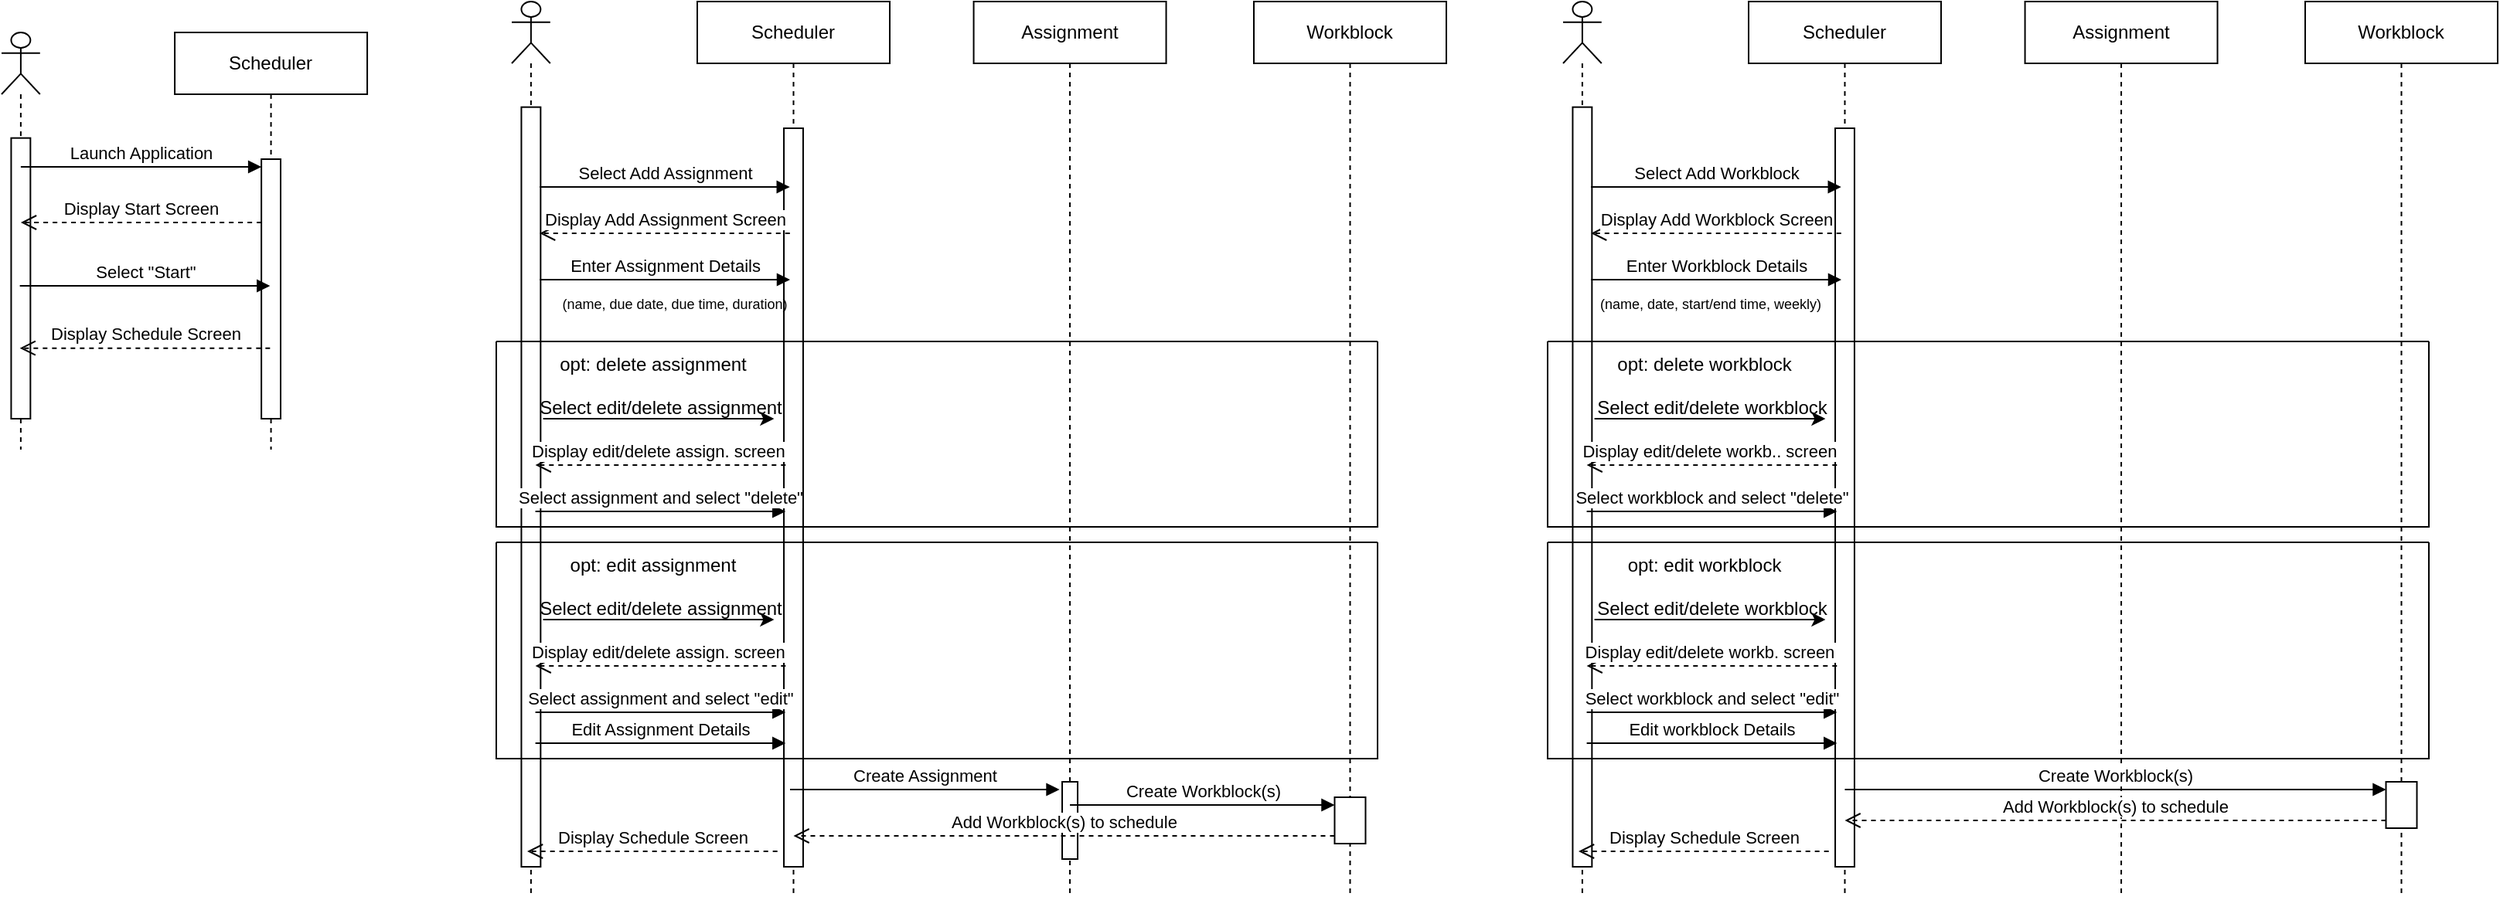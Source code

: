 <mxfile version="24.2.7" type="device">
  <diagram name="Page-1" id="2YBvvXClWsGukQMizWep">
    <mxGraphModel dx="1674" dy="746" grid="1" gridSize="10" guides="1" tooltips="1" connect="1" arrows="1" fold="1" page="1" pageScale="1" pageWidth="850" pageHeight="1100" math="0" shadow="0">
      <root>
        <mxCell id="0" />
        <mxCell id="1" parent="0" />
        <mxCell id="Hcf6vr90R9EzWCbe1ohg-1" value="" style="shape=umlLifeline;perimeter=lifelinePerimeter;whiteSpace=wrap;html=1;container=1;dropTarget=0;collapsible=0;recursiveResize=0;outlineConnect=0;portConstraint=eastwest;newEdgeStyle={&quot;curved&quot;:0,&quot;rounded&quot;:0};participant=umlActor;" vertex="1" parent="1">
          <mxGeometry x="70" y="40" width="24.9" height="270" as="geometry" />
        </mxCell>
        <mxCell id="Hcf6vr90R9EzWCbe1ohg-2" value="" style="html=1;points=[[0,0,0,0,5],[0,1,0,0,-5],[1,0,0,0,5],[1,1,0,0,-5]];perimeter=orthogonalPerimeter;outlineConnect=0;targetShapes=umlLifeline;portConstraint=eastwest;newEdgeStyle={&quot;curved&quot;:0,&quot;rounded&quot;:0};" vertex="1" parent="Hcf6vr90R9EzWCbe1ohg-1">
          <mxGeometry x="6.22" y="68.33" width="12.45" height="181.67" as="geometry" />
        </mxCell>
        <mxCell id="Hcf6vr90R9EzWCbe1ohg-3" value="Scheduler" style="shape=umlLifeline;perimeter=lifelinePerimeter;whiteSpace=wrap;html=1;container=1;dropTarget=0;collapsible=0;recursiveResize=0;outlineConnect=0;portConstraint=eastwest;newEdgeStyle={&quot;curved&quot;:0,&quot;rounded&quot;:0};" vertex="1" parent="1">
          <mxGeometry x="182.04" y="40" width="124.49" height="270" as="geometry" />
        </mxCell>
        <mxCell id="Hcf6vr90R9EzWCbe1ohg-4" value="" style="html=1;points=[[0,0,0,0,5],[0,1,0,0,-5],[1,0,0,0,5],[1,1,0,0,-5]];perimeter=orthogonalPerimeter;outlineConnect=0;targetShapes=umlLifeline;portConstraint=eastwest;newEdgeStyle={&quot;curved&quot;:0,&quot;rounded&quot;:0};" vertex="1" parent="Hcf6vr90R9EzWCbe1ohg-3">
          <mxGeometry x="56.02" y="82" width="12.45" height="168" as="geometry" />
        </mxCell>
        <mxCell id="Hcf6vr90R9EzWCbe1ohg-5" value="Select &quot;Start&quot;" style="html=1;verticalAlign=bottom;endArrow=block;curved=0;rounded=0;" edge="1" parent="1">
          <mxGeometry relative="1" as="geometry">
            <mxPoint x="81.827" y="204" as="sourcePoint" />
            <mxPoint x="243.663" y="204" as="targetPoint" />
          </mxGeometry>
        </mxCell>
        <mxCell id="Hcf6vr90R9EzWCbe1ohg-6" value="Display Schedule Screen" style="html=1;verticalAlign=bottom;endArrow=open;dashed=1;endSize=8;curved=0;rounded=0;" edge="1" parent="1">
          <mxGeometry relative="1" as="geometry">
            <mxPoint x="81.827" y="244.317" as="targetPoint" />
            <mxPoint x="243.663" y="244.317" as="sourcePoint" />
            <Array as="points">
              <mxPoint x="194.49" y="244.317" />
            </Array>
          </mxGeometry>
        </mxCell>
        <mxCell id="Hcf6vr90R9EzWCbe1ohg-7" value="Launch Application" style="html=1;verticalAlign=bottom;endArrow=block;curved=0;rounded=0;entryX=0;entryY=0;entryDx=0;entryDy=5;" edge="1" parent="1" source="Hcf6vr90R9EzWCbe1ohg-1" target="Hcf6vr90R9EzWCbe1ohg-4">
          <mxGeometry relative="1" as="geometry">
            <mxPoint x="231.837" y="497.833" as="sourcePoint" />
          </mxGeometry>
        </mxCell>
        <mxCell id="Hcf6vr90R9EzWCbe1ohg-8" value="Display Start Screen" style="html=1;verticalAlign=bottom;endArrow=open;dashed=1;endSize=8;curved=0;rounded=0;" edge="1" parent="1" source="Hcf6vr90R9EzWCbe1ohg-4" target="Hcf6vr90R9EzWCbe1ohg-1">
          <mxGeometry relative="1" as="geometry">
            <mxPoint x="318.98" y="532.0" as="targetPoint" />
            <Array as="points">
              <mxPoint x="194.49" y="163.0" />
            </Array>
          </mxGeometry>
        </mxCell>
        <mxCell id="Hcf6vr90R9EzWCbe1ohg-9" value="" style="shape=umlLifeline;perimeter=lifelinePerimeter;whiteSpace=wrap;html=1;container=1;dropTarget=0;collapsible=0;recursiveResize=0;outlineConnect=0;portConstraint=eastwest;newEdgeStyle={&quot;curved&quot;:0,&quot;rounded&quot;:0};participant=umlActor;" vertex="1" parent="1">
          <mxGeometry x="400" y="20" width="24.9" height="580" as="geometry" />
        </mxCell>
        <mxCell id="Hcf6vr90R9EzWCbe1ohg-10" value="" style="html=1;points=[[0,0,0,0,5],[0,1,0,0,-5],[1,0,0,0,5],[1,1,0,0,-5]];perimeter=orthogonalPerimeter;outlineConnect=0;targetShapes=umlLifeline;portConstraint=eastwest;newEdgeStyle={&quot;curved&quot;:0,&quot;rounded&quot;:0};" vertex="1" parent="Hcf6vr90R9EzWCbe1ohg-9">
          <mxGeometry x="6.22" y="68.33" width="12.45" height="491.67" as="geometry" />
        </mxCell>
        <mxCell id="Hcf6vr90R9EzWCbe1ohg-11" value="Workblock" style="shape=umlLifeline;perimeter=lifelinePerimeter;whiteSpace=wrap;html=1;container=1;dropTarget=0;collapsible=0;recursiveResize=0;outlineConnect=0;portConstraint=eastwest;newEdgeStyle={&quot;curved&quot;:0,&quot;rounded&quot;:0};" vertex="1" parent="1">
          <mxGeometry x="880" y="20" width="124.49" height="580" as="geometry" />
        </mxCell>
        <mxCell id="Hcf6vr90R9EzWCbe1ohg-12" value="" style="html=1;points=[[0,0,0,0,5],[0,1,0,0,-5],[1,0,0,0,5],[1,1,0,0,-5]];perimeter=orthogonalPerimeter;outlineConnect=0;targetShapes=umlLifeline;portConstraint=eastwest;newEdgeStyle={&quot;curved&quot;:0,&quot;rounded&quot;:0};" vertex="1" parent="Hcf6vr90R9EzWCbe1ohg-11">
          <mxGeometry x="52.24" y="515" width="20" height="30" as="geometry" />
        </mxCell>
        <mxCell id="Hcf6vr90R9EzWCbe1ohg-13" value="Assignment" style="shape=umlLifeline;perimeter=lifelinePerimeter;whiteSpace=wrap;html=1;container=1;dropTarget=0;collapsible=0;recursiveResize=0;outlineConnect=0;portConstraint=eastwest;newEdgeStyle={&quot;curved&quot;:0,&quot;rounded&quot;:0};" vertex="1" parent="1">
          <mxGeometry x="698.78" y="20" width="124.49" height="580" as="geometry" />
        </mxCell>
        <mxCell id="Hcf6vr90R9EzWCbe1ohg-14" value="" style="html=1;points=[[0,0,0,0,5],[0,1,0,0,-5],[1,0,0,0,5],[1,1,0,0,-5]];perimeter=orthogonalPerimeter;outlineConnect=0;targetShapes=umlLifeline;portConstraint=eastwest;newEdgeStyle={&quot;curved&quot;:0,&quot;rounded&quot;:0};" vertex="1" parent="Hcf6vr90R9EzWCbe1ohg-13">
          <mxGeometry x="57.24" y="505" width="10" height="50" as="geometry" />
        </mxCell>
        <mxCell id="Hcf6vr90R9EzWCbe1ohg-15" value="Scheduler" style="shape=umlLifeline;perimeter=lifelinePerimeter;whiteSpace=wrap;html=1;container=1;dropTarget=0;collapsible=0;recursiveResize=0;outlineConnect=0;portConstraint=eastwest;newEdgeStyle={&quot;curved&quot;:0,&quot;rounded&quot;:0};" vertex="1" parent="1">
          <mxGeometry x="520" y="20" width="124.49" height="580" as="geometry" />
        </mxCell>
        <mxCell id="Hcf6vr90R9EzWCbe1ohg-16" value="" style="html=1;points=[[0,0,0,0,5],[0,1,0,0,-5],[1,0,0,0,5],[1,1,0,0,-5]];perimeter=orthogonalPerimeter;outlineConnect=0;targetShapes=umlLifeline;portConstraint=eastwest;newEdgeStyle={&quot;curved&quot;:0,&quot;rounded&quot;:0};" vertex="1" parent="Hcf6vr90R9EzWCbe1ohg-15">
          <mxGeometry x="56.02" y="82" width="12.45" height="478" as="geometry" />
        </mxCell>
        <mxCell id="Hcf6vr90R9EzWCbe1ohg-17" value="Create Assignment" style="html=1;verticalAlign=bottom;endArrow=block;curved=0;rounded=0;entryX=0;entryY=0;entryDx=0;entryDy=5;" edge="1" parent="1">
          <mxGeometry relative="1" as="geometry">
            <mxPoint x="579.995" y="530" as="sourcePoint" />
            <mxPoint x="754.27" y="530" as="targetPoint" />
          </mxGeometry>
        </mxCell>
        <mxCell id="Hcf6vr90R9EzWCbe1ohg-18" value="Select Add Assignment" style="html=1;verticalAlign=bottom;endArrow=block;curved=0;rounded=0;" edge="1" parent="1">
          <mxGeometry relative="1" as="geometry">
            <mxPoint x="418.037" y="140" as="sourcePoint" />
            <mxPoint x="579.873" y="140" as="targetPoint" />
          </mxGeometry>
        </mxCell>
        <mxCell id="Hcf6vr90R9EzWCbe1ohg-19" value="Enter Assignment Details" style="html=1;verticalAlign=bottom;endArrow=block;curved=0;rounded=0;" edge="1" parent="1">
          <mxGeometry relative="1" as="geometry">
            <mxPoint x="418.159" y="200" as="sourcePoint" />
            <mxPoint x="579.996" y="200" as="targetPoint" />
          </mxGeometry>
        </mxCell>
        <mxCell id="Hcf6vr90R9EzWCbe1ohg-20" value="Display Add Assignment Screen" style="html=1;verticalAlign=bottom;endArrow=open;dashed=1;endSize=8;curved=0;rounded=0;" edge="1" parent="1">
          <mxGeometry relative="1" as="geometry">
            <mxPoint x="418.037" y="170" as="targetPoint" />
            <mxPoint x="579.873" y="170" as="sourcePoint" />
          </mxGeometry>
        </mxCell>
        <mxCell id="Hcf6vr90R9EzWCbe1ohg-21" value="Create Workblock(s)" style="html=1;verticalAlign=bottom;endArrow=block;curved=0;rounded=0;entryX=0;entryY=0;entryDx=0;entryDy=5;" edge="1" parent="1" source="Hcf6vr90R9EzWCbe1ohg-13" target="Hcf6vr90R9EzWCbe1ohg-12">
          <mxGeometry relative="1" as="geometry">
            <mxPoint x="870" y="345" as="sourcePoint" />
          </mxGeometry>
        </mxCell>
        <mxCell id="Hcf6vr90R9EzWCbe1ohg-22" value="Add Workblock(s) to schedule" style="html=1;verticalAlign=bottom;endArrow=open;dashed=1;endSize=8;curved=0;rounded=0;exitX=0;exitY=1;exitDx=0;exitDy=-5;" edge="1" parent="1" source="Hcf6vr90R9EzWCbe1ohg-12" target="Hcf6vr90R9EzWCbe1ohg-15">
          <mxGeometry relative="1" as="geometry">
            <mxPoint x="870" y="415" as="targetPoint" />
          </mxGeometry>
        </mxCell>
        <mxCell id="Hcf6vr90R9EzWCbe1ohg-23" value="&lt;font style=&quot;font-size: 9px;&quot;&gt;(name, due date, due time, duration)&lt;/font&gt;" style="text;html=1;align=center;verticalAlign=middle;resizable=0;points=[];autosize=1;strokeColor=none;fillColor=none;" vertex="1" parent="1">
          <mxGeometry x="420" y="200" width="170" height="30" as="geometry" />
        </mxCell>
        <mxCell id="Hcf6vr90R9EzWCbe1ohg-24" value="" style="swimlane;startSize=0;" vertex="1" parent="1">
          <mxGeometry x="390" y="370" width="570" height="140" as="geometry" />
        </mxCell>
        <mxCell id="Hcf6vr90R9EzWCbe1ohg-25" value="opt: edit assignment" style="text;html=1;align=center;verticalAlign=middle;resizable=0;points=[];autosize=1;strokeColor=none;fillColor=none;" vertex="1" parent="Hcf6vr90R9EzWCbe1ohg-24">
          <mxGeometry x="36.22" width="130" height="30" as="geometry" />
        </mxCell>
        <mxCell id="Hcf6vr90R9EzWCbe1ohg-26" value="" style="endArrow=classic;html=1;rounded=0;" edge="1" parent="Hcf6vr90R9EzWCbe1ohg-24">
          <mxGeometry width="50" height="50" relative="1" as="geometry">
            <mxPoint x="30.3" y="50.005" as="sourcePoint" />
            <mxPoint x="179.69" y="50.005" as="targetPoint" />
          </mxGeometry>
        </mxCell>
        <mxCell id="Hcf6vr90R9EzWCbe1ohg-27" value="Select edit/delete assignment" style="text;html=1;align=center;verticalAlign=middle;resizable=0;points=[];autosize=1;strokeColor=none;fillColor=none;" vertex="1" parent="Hcf6vr90R9EzWCbe1ohg-24">
          <mxGeometry x="16.22" y="28" width="180" height="30" as="geometry" />
        </mxCell>
        <mxCell id="Hcf6vr90R9EzWCbe1ohg-28" value="Display edit/delete assign. screen&amp;nbsp;" style="html=1;verticalAlign=bottom;endArrow=open;dashed=1;endSize=8;curved=0;rounded=0;" edge="1" parent="Hcf6vr90R9EzWCbe1ohg-24">
          <mxGeometry relative="1" as="geometry">
            <mxPoint x="25.299" y="80" as="targetPoint" />
            <mxPoint x="187.136" y="80" as="sourcePoint" />
          </mxGeometry>
        </mxCell>
        <mxCell id="Hcf6vr90R9EzWCbe1ohg-29" value="Select assignment and select &quot;edit&quot;" style="html=1;verticalAlign=bottom;endArrow=block;curved=0;rounded=0;" edge="1" parent="Hcf6vr90R9EzWCbe1ohg-24">
          <mxGeometry relative="1" as="geometry">
            <mxPoint x="25.299" y="110" as="sourcePoint" />
            <mxPoint x="187.136" y="110" as="targetPoint" />
          </mxGeometry>
        </mxCell>
        <mxCell id="Hcf6vr90R9EzWCbe1ohg-30" value="Edit Assignment Details" style="html=1;verticalAlign=bottom;endArrow=block;curved=0;rounded=0;" edge="1" parent="Hcf6vr90R9EzWCbe1ohg-24">
          <mxGeometry relative="1" as="geometry">
            <mxPoint x="25.299" y="130" as="sourcePoint" />
            <mxPoint x="187.136" y="130" as="targetPoint" />
          </mxGeometry>
        </mxCell>
        <mxCell id="Hcf6vr90R9EzWCbe1ohg-31" value="" style="swimlane;startSize=0;" vertex="1" parent="1">
          <mxGeometry x="390" y="240" width="570" height="120" as="geometry" />
        </mxCell>
        <mxCell id="Hcf6vr90R9EzWCbe1ohg-32" value="opt: delete assignment" style="text;html=1;align=center;verticalAlign=middle;resizable=0;points=[];autosize=1;strokeColor=none;fillColor=none;" vertex="1" parent="Hcf6vr90R9EzWCbe1ohg-31">
          <mxGeometry x="31.22" width="140" height="30" as="geometry" />
        </mxCell>
        <mxCell id="Hcf6vr90R9EzWCbe1ohg-33" value="" style="endArrow=classic;html=1;rounded=0;" edge="1" parent="Hcf6vr90R9EzWCbe1ohg-31">
          <mxGeometry width="50" height="50" relative="1" as="geometry">
            <mxPoint x="30.3" y="50.005" as="sourcePoint" />
            <mxPoint x="179.69" y="50.005" as="targetPoint" />
          </mxGeometry>
        </mxCell>
        <mxCell id="Hcf6vr90R9EzWCbe1ohg-34" value="Select edit/delete assignment" style="text;html=1;align=center;verticalAlign=middle;resizable=0;points=[];autosize=1;strokeColor=none;fillColor=none;" vertex="1" parent="Hcf6vr90R9EzWCbe1ohg-31">
          <mxGeometry x="16.22" y="28" width="180" height="30" as="geometry" />
        </mxCell>
        <mxCell id="Hcf6vr90R9EzWCbe1ohg-35" value="Display edit/delete assign. screen&amp;nbsp;" style="html=1;verticalAlign=bottom;endArrow=open;dashed=1;endSize=8;curved=0;rounded=0;" edge="1" parent="Hcf6vr90R9EzWCbe1ohg-31">
          <mxGeometry relative="1" as="geometry">
            <mxPoint x="25.299" y="80" as="targetPoint" />
            <mxPoint x="187.136" y="80" as="sourcePoint" />
          </mxGeometry>
        </mxCell>
        <mxCell id="Hcf6vr90R9EzWCbe1ohg-36" value="Select assignment and select &quot;delete&quot;" style="html=1;verticalAlign=bottom;endArrow=block;curved=0;rounded=0;" edge="1" parent="Hcf6vr90R9EzWCbe1ohg-31">
          <mxGeometry relative="1" as="geometry">
            <mxPoint x="25.299" y="110" as="sourcePoint" />
            <mxPoint x="187.136" y="110" as="targetPoint" />
          </mxGeometry>
        </mxCell>
        <mxCell id="Hcf6vr90R9EzWCbe1ohg-37" value="Display Schedule Screen" style="html=1;verticalAlign=bottom;endArrow=open;dashed=1;endSize=8;curved=0;rounded=0;" edge="1" parent="1">
          <mxGeometry relative="1" as="geometry">
            <mxPoint x="409.999" y="570" as="targetPoint" />
            <mxPoint x="571.836" y="570" as="sourcePoint" />
          </mxGeometry>
        </mxCell>
        <mxCell id="Hcf6vr90R9EzWCbe1ohg-38" value="" style="shape=umlLifeline;perimeter=lifelinePerimeter;whiteSpace=wrap;html=1;container=1;dropTarget=0;collapsible=0;recursiveResize=0;outlineConnect=0;portConstraint=eastwest;newEdgeStyle={&quot;curved&quot;:0,&quot;rounded&quot;:0};participant=umlActor;" vertex="1" parent="1">
          <mxGeometry x="1080" y="20" width="24.9" height="580" as="geometry" />
        </mxCell>
        <mxCell id="Hcf6vr90R9EzWCbe1ohg-39" value="" style="html=1;points=[[0,0,0,0,5],[0,1,0,0,-5],[1,0,0,0,5],[1,1,0,0,-5]];perimeter=orthogonalPerimeter;outlineConnect=0;targetShapes=umlLifeline;portConstraint=eastwest;newEdgeStyle={&quot;curved&quot;:0,&quot;rounded&quot;:0};" vertex="1" parent="Hcf6vr90R9EzWCbe1ohg-38">
          <mxGeometry x="6.22" y="68.33" width="12.45" height="491.67" as="geometry" />
        </mxCell>
        <mxCell id="Hcf6vr90R9EzWCbe1ohg-40" value="Workblock" style="shape=umlLifeline;perimeter=lifelinePerimeter;whiteSpace=wrap;html=1;container=1;dropTarget=0;collapsible=0;recursiveResize=0;outlineConnect=0;portConstraint=eastwest;newEdgeStyle={&quot;curved&quot;:0,&quot;rounded&quot;:0};" vertex="1" parent="1">
          <mxGeometry x="1560" y="20" width="124.49" height="580" as="geometry" />
        </mxCell>
        <mxCell id="Hcf6vr90R9EzWCbe1ohg-41" value="" style="html=1;points=[[0,0,0,0,5],[0,1,0,0,-5],[1,0,0,0,5],[1,1,0,0,-5]];perimeter=orthogonalPerimeter;outlineConnect=0;targetShapes=umlLifeline;portConstraint=eastwest;newEdgeStyle={&quot;curved&quot;:0,&quot;rounded&quot;:0};" vertex="1" parent="Hcf6vr90R9EzWCbe1ohg-40">
          <mxGeometry x="52.25" y="505" width="20" height="30" as="geometry" />
        </mxCell>
        <mxCell id="Hcf6vr90R9EzWCbe1ohg-42" value="Assignment" style="shape=umlLifeline;perimeter=lifelinePerimeter;whiteSpace=wrap;html=1;container=1;dropTarget=0;collapsible=0;recursiveResize=0;outlineConnect=0;portConstraint=eastwest;newEdgeStyle={&quot;curved&quot;:0,&quot;rounded&quot;:0};" vertex="1" parent="1">
          <mxGeometry x="1378.78" y="20" width="124.49" height="580" as="geometry" />
        </mxCell>
        <mxCell id="Hcf6vr90R9EzWCbe1ohg-43" value="Scheduler" style="shape=umlLifeline;perimeter=lifelinePerimeter;whiteSpace=wrap;html=1;container=1;dropTarget=0;collapsible=0;recursiveResize=0;outlineConnect=0;portConstraint=eastwest;newEdgeStyle={&quot;curved&quot;:0,&quot;rounded&quot;:0};" vertex="1" parent="1">
          <mxGeometry x="1200" y="20" width="124.49" height="580" as="geometry" />
        </mxCell>
        <mxCell id="Hcf6vr90R9EzWCbe1ohg-44" value="" style="html=1;points=[[0,0,0,0,5],[0,1,0,0,-5],[1,0,0,0,5],[1,1,0,0,-5]];perimeter=orthogonalPerimeter;outlineConnect=0;targetShapes=umlLifeline;portConstraint=eastwest;newEdgeStyle={&quot;curved&quot;:0,&quot;rounded&quot;:0};" vertex="1" parent="Hcf6vr90R9EzWCbe1ohg-43">
          <mxGeometry x="56.02" y="82" width="12.45" height="478" as="geometry" />
        </mxCell>
        <mxCell id="Hcf6vr90R9EzWCbe1ohg-45" value="Select Add Workblock" style="html=1;verticalAlign=bottom;endArrow=block;curved=0;rounded=0;" edge="1" parent="1">
          <mxGeometry relative="1" as="geometry">
            <mxPoint x="1098.037" y="140" as="sourcePoint" />
            <mxPoint x="1259.873" y="140" as="targetPoint" />
          </mxGeometry>
        </mxCell>
        <mxCell id="Hcf6vr90R9EzWCbe1ohg-46" value="Enter Workblock Details" style="html=1;verticalAlign=bottom;endArrow=block;curved=0;rounded=0;" edge="1" parent="1">
          <mxGeometry relative="1" as="geometry">
            <mxPoint x="1098.159" y="200" as="sourcePoint" />
            <mxPoint x="1259.996" y="200" as="targetPoint" />
          </mxGeometry>
        </mxCell>
        <mxCell id="Hcf6vr90R9EzWCbe1ohg-47" value="Display Add Workblock Screen" style="html=1;verticalAlign=bottom;endArrow=open;dashed=1;endSize=8;curved=0;rounded=0;" edge="1" parent="1">
          <mxGeometry relative="1" as="geometry">
            <mxPoint x="1098.037" y="170" as="targetPoint" />
            <mxPoint x="1259.873" y="170" as="sourcePoint" />
          </mxGeometry>
        </mxCell>
        <mxCell id="Hcf6vr90R9EzWCbe1ohg-48" value="Create Workblock(s)" style="html=1;verticalAlign=bottom;endArrow=block;curved=0;rounded=0;entryX=0;entryY=0;entryDx=0;entryDy=5;" edge="1" parent="1" source="Hcf6vr90R9EzWCbe1ohg-43" target="Hcf6vr90R9EzWCbe1ohg-41">
          <mxGeometry relative="1" as="geometry">
            <mxPoint x="1550" y="345" as="sourcePoint" />
          </mxGeometry>
        </mxCell>
        <mxCell id="Hcf6vr90R9EzWCbe1ohg-49" value="Add Workblock(s) to schedule" style="html=1;verticalAlign=bottom;endArrow=open;dashed=1;endSize=8;curved=0;rounded=0;exitX=0;exitY=1;exitDx=0;exitDy=-5;" edge="1" parent="1" source="Hcf6vr90R9EzWCbe1ohg-41" target="Hcf6vr90R9EzWCbe1ohg-43">
          <mxGeometry relative="1" as="geometry">
            <mxPoint x="1550" y="415" as="targetPoint" />
          </mxGeometry>
        </mxCell>
        <mxCell id="Hcf6vr90R9EzWCbe1ohg-50" value="&lt;font style=&quot;font-size: 9px;&quot;&gt;(name, date, start/end time, weekly)&lt;/font&gt;" style="text;html=1;align=center;verticalAlign=middle;resizable=0;points=[];autosize=1;strokeColor=none;fillColor=none;" vertex="1" parent="1">
          <mxGeometry x="1090" y="200" width="170" height="30" as="geometry" />
        </mxCell>
        <mxCell id="Hcf6vr90R9EzWCbe1ohg-51" value="" style="swimlane;startSize=0;" vertex="1" parent="1">
          <mxGeometry x="1070" y="370" width="570" height="140" as="geometry" />
        </mxCell>
        <mxCell id="Hcf6vr90R9EzWCbe1ohg-52" value="opt: edit workblock" style="text;html=1;align=center;verticalAlign=middle;resizable=0;points=[];autosize=1;strokeColor=none;fillColor=none;" vertex="1" parent="Hcf6vr90R9EzWCbe1ohg-51">
          <mxGeometry x="41.22" width="120" height="30" as="geometry" />
        </mxCell>
        <mxCell id="Hcf6vr90R9EzWCbe1ohg-53" value="" style="endArrow=classic;html=1;rounded=0;" edge="1" parent="Hcf6vr90R9EzWCbe1ohg-51">
          <mxGeometry width="50" height="50" relative="1" as="geometry">
            <mxPoint x="30.3" y="50.005" as="sourcePoint" />
            <mxPoint x="179.69" y="50.005" as="targetPoint" />
          </mxGeometry>
        </mxCell>
        <mxCell id="Hcf6vr90R9EzWCbe1ohg-54" value="Select edit/delete workblock" style="text;html=1;align=center;verticalAlign=middle;resizable=0;points=[];autosize=1;strokeColor=none;fillColor=none;" vertex="1" parent="Hcf6vr90R9EzWCbe1ohg-51">
          <mxGeometry x="21.22" y="28" width="170" height="30" as="geometry" />
        </mxCell>
        <mxCell id="Hcf6vr90R9EzWCbe1ohg-55" value="Display edit/delete workb. screen&amp;nbsp;" style="html=1;verticalAlign=bottom;endArrow=open;dashed=1;endSize=8;curved=0;rounded=0;" edge="1" parent="Hcf6vr90R9EzWCbe1ohg-51">
          <mxGeometry relative="1" as="geometry">
            <mxPoint x="25.299" y="80" as="targetPoint" />
            <mxPoint x="187.136" y="80" as="sourcePoint" />
          </mxGeometry>
        </mxCell>
        <mxCell id="Hcf6vr90R9EzWCbe1ohg-56" value="Select workblock and select &quot;edit&quot;" style="html=1;verticalAlign=bottom;endArrow=block;curved=0;rounded=0;" edge="1" parent="Hcf6vr90R9EzWCbe1ohg-51">
          <mxGeometry relative="1" as="geometry">
            <mxPoint x="25.299" y="110" as="sourcePoint" />
            <mxPoint x="187.136" y="110" as="targetPoint" />
          </mxGeometry>
        </mxCell>
        <mxCell id="Hcf6vr90R9EzWCbe1ohg-57" value="Edit workblock Details" style="html=1;verticalAlign=bottom;endArrow=block;curved=0;rounded=0;" edge="1" parent="Hcf6vr90R9EzWCbe1ohg-51">
          <mxGeometry relative="1" as="geometry">
            <mxPoint x="25.299" y="130" as="sourcePoint" />
            <mxPoint x="187.136" y="130" as="targetPoint" />
          </mxGeometry>
        </mxCell>
        <mxCell id="Hcf6vr90R9EzWCbe1ohg-58" value="" style="swimlane;startSize=0;" vertex="1" parent="1">
          <mxGeometry x="1070" y="240" width="570" height="120" as="geometry" />
        </mxCell>
        <mxCell id="Hcf6vr90R9EzWCbe1ohg-59" value="opt: delete workblock" style="text;html=1;align=center;verticalAlign=middle;resizable=0;points=[];autosize=1;strokeColor=none;fillColor=none;" vertex="1" parent="Hcf6vr90R9EzWCbe1ohg-58">
          <mxGeometry x="31.22" width="140" height="30" as="geometry" />
        </mxCell>
        <mxCell id="Hcf6vr90R9EzWCbe1ohg-60" value="" style="endArrow=classic;html=1;rounded=0;" edge="1" parent="Hcf6vr90R9EzWCbe1ohg-58">
          <mxGeometry width="50" height="50" relative="1" as="geometry">
            <mxPoint x="30.3" y="50.005" as="sourcePoint" />
            <mxPoint x="179.69" y="50.005" as="targetPoint" />
          </mxGeometry>
        </mxCell>
        <mxCell id="Hcf6vr90R9EzWCbe1ohg-61" value="Select edit/delete workblock" style="text;html=1;align=center;verticalAlign=middle;resizable=0;points=[];autosize=1;strokeColor=none;fillColor=none;" vertex="1" parent="Hcf6vr90R9EzWCbe1ohg-58">
          <mxGeometry x="21.22" y="28" width="170" height="30" as="geometry" />
        </mxCell>
        <mxCell id="Hcf6vr90R9EzWCbe1ohg-62" value="Display edit/delete workb.. screen&amp;nbsp;" style="html=1;verticalAlign=bottom;endArrow=open;dashed=1;endSize=8;curved=0;rounded=0;" edge="1" parent="Hcf6vr90R9EzWCbe1ohg-58">
          <mxGeometry relative="1" as="geometry">
            <mxPoint x="25.299" y="80" as="targetPoint" />
            <mxPoint x="187.136" y="80" as="sourcePoint" />
          </mxGeometry>
        </mxCell>
        <mxCell id="Hcf6vr90R9EzWCbe1ohg-63" value="Select workblock and select &quot;delete&quot;" style="html=1;verticalAlign=bottom;endArrow=block;curved=0;rounded=0;" edge="1" parent="Hcf6vr90R9EzWCbe1ohg-58">
          <mxGeometry relative="1" as="geometry">
            <mxPoint x="25.299" y="110" as="sourcePoint" />
            <mxPoint x="187.136" y="110" as="targetPoint" />
          </mxGeometry>
        </mxCell>
        <mxCell id="Hcf6vr90R9EzWCbe1ohg-64" value="Display Schedule Screen" style="html=1;verticalAlign=bottom;endArrow=open;dashed=1;endSize=8;curved=0;rounded=0;" edge="1" parent="1">
          <mxGeometry relative="1" as="geometry">
            <mxPoint x="1089.999" y="570" as="targetPoint" />
            <mxPoint x="1251.836" y="570" as="sourcePoint" />
          </mxGeometry>
        </mxCell>
      </root>
    </mxGraphModel>
  </diagram>
</mxfile>
